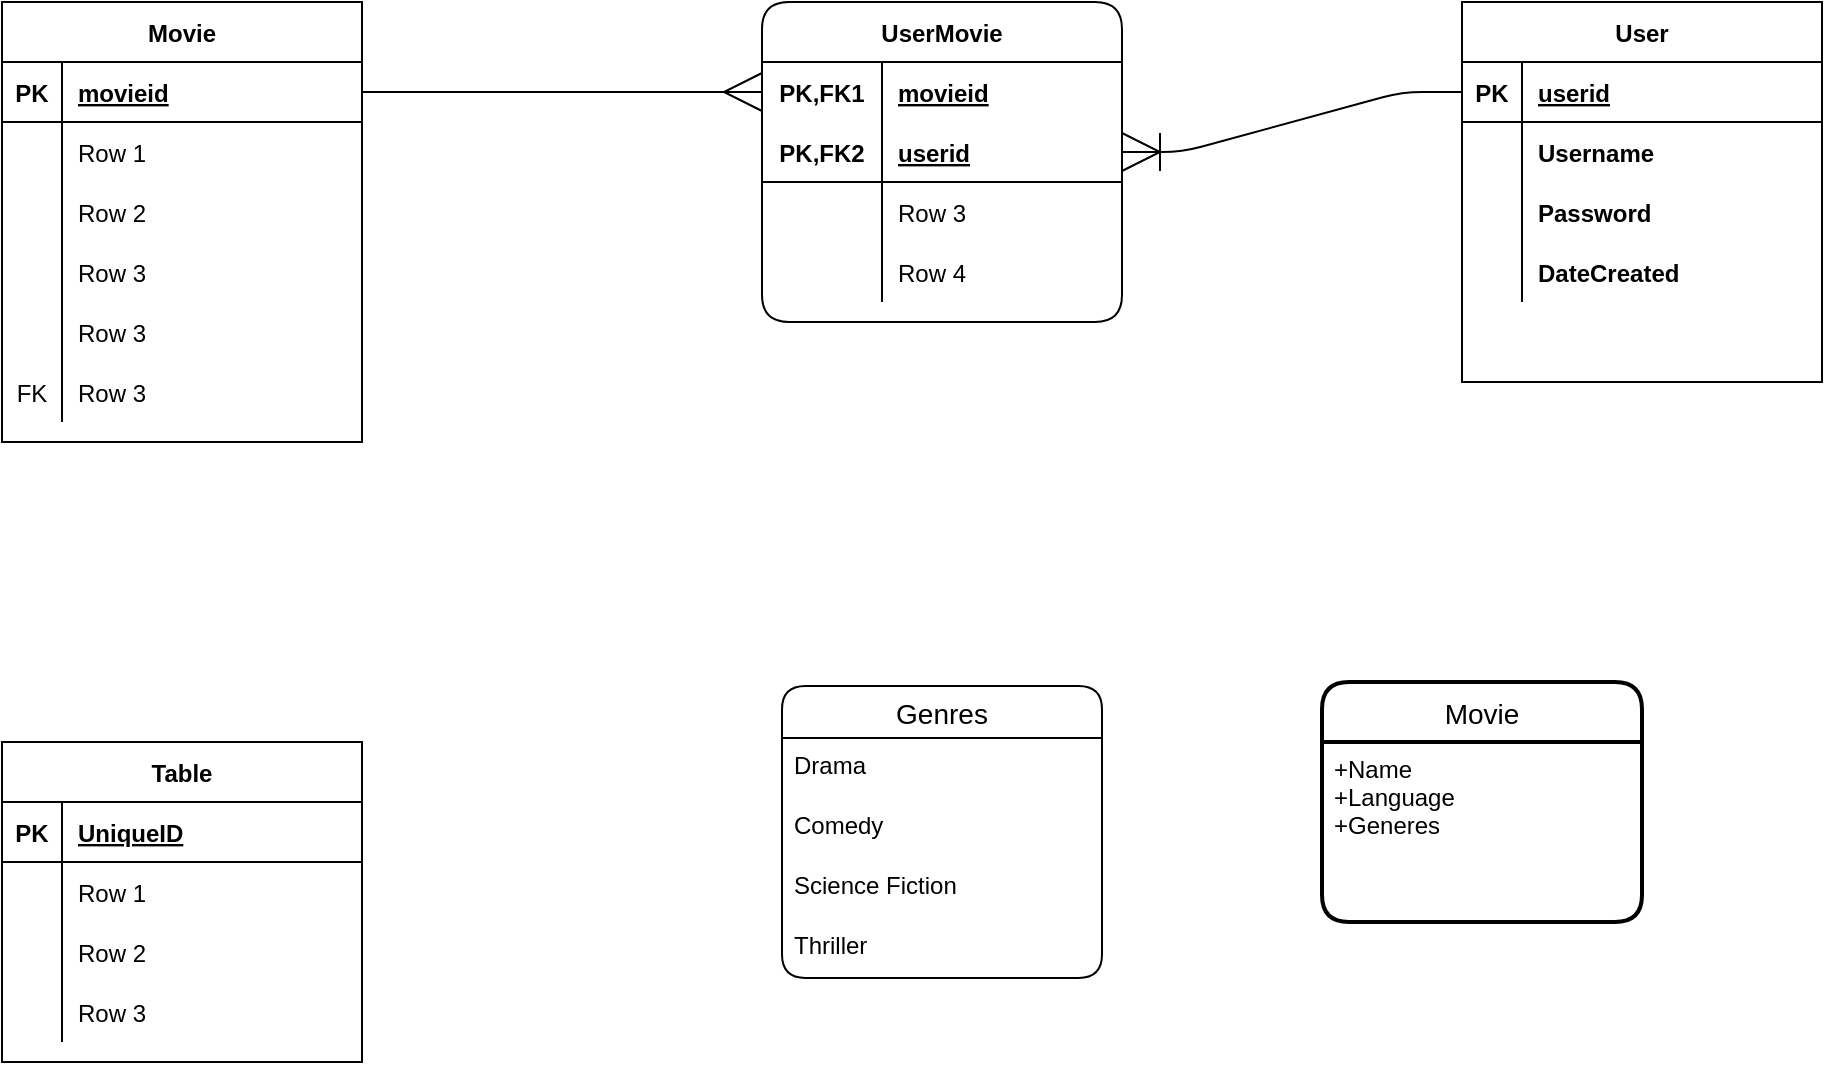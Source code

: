 <mxfile version="14.0.0" type="github">
  <diagram id="R2lEEEUBdFMjLlhIrx00" name="Page-1">
    <mxGraphModel dx="1422" dy="761" grid="1" gridSize="10" guides="1" tooltips="1" connect="1" arrows="1" fold="1" page="1" pageScale="1" pageWidth="1100" pageHeight="850" math="0" shadow="0" extFonts="Permanent Marker^https://fonts.googleapis.com/css?family=Permanent+Marker">
      <root>
        <mxCell id="0" />
        <mxCell id="1" parent="0" />
        <mxCell id="WTn2_7kbj4TnZLWo-PTT-1" value="Movie" style="shape=table;startSize=30;container=1;collapsible=1;childLayout=tableLayout;fixedRows=1;rowLines=0;fontStyle=1;align=center;resizeLast=1;" vertex="1" parent="1">
          <mxGeometry x="70" y="170" width="180" height="220" as="geometry" />
        </mxCell>
        <mxCell id="WTn2_7kbj4TnZLWo-PTT-2" value="" style="shape=partialRectangle;collapsible=0;dropTarget=0;pointerEvents=0;fillColor=none;top=0;left=0;bottom=1;right=0;points=[[0,0.5],[1,0.5]];portConstraint=eastwest;" vertex="1" parent="WTn2_7kbj4TnZLWo-PTT-1">
          <mxGeometry y="30" width="180" height="30" as="geometry" />
        </mxCell>
        <mxCell id="WTn2_7kbj4TnZLWo-PTT-3" value="PK" style="shape=partialRectangle;connectable=0;fillColor=none;top=0;left=0;bottom=0;right=0;fontStyle=1;overflow=hidden;" vertex="1" parent="WTn2_7kbj4TnZLWo-PTT-2">
          <mxGeometry width="30" height="30" as="geometry" />
        </mxCell>
        <mxCell id="WTn2_7kbj4TnZLWo-PTT-4" value="movieid" style="shape=partialRectangle;connectable=0;fillColor=none;top=0;left=0;bottom=0;right=0;align=left;spacingLeft=6;fontStyle=5;overflow=hidden;" vertex="1" parent="WTn2_7kbj4TnZLWo-PTT-2">
          <mxGeometry x="30" width="150" height="30" as="geometry" />
        </mxCell>
        <mxCell id="WTn2_7kbj4TnZLWo-PTT-5" value="" style="shape=partialRectangle;collapsible=0;dropTarget=0;pointerEvents=0;fillColor=none;top=0;left=0;bottom=0;right=0;points=[[0,0.5],[1,0.5]];portConstraint=eastwest;" vertex="1" parent="WTn2_7kbj4TnZLWo-PTT-1">
          <mxGeometry y="60" width="180" height="30" as="geometry" />
        </mxCell>
        <mxCell id="WTn2_7kbj4TnZLWo-PTT-6" value="" style="shape=partialRectangle;connectable=0;fillColor=none;top=0;left=0;bottom=0;right=0;editable=1;overflow=hidden;" vertex="1" parent="WTn2_7kbj4TnZLWo-PTT-5">
          <mxGeometry width="30" height="30" as="geometry" />
        </mxCell>
        <mxCell id="WTn2_7kbj4TnZLWo-PTT-7" value="Row 1" style="shape=partialRectangle;connectable=0;fillColor=none;top=0;left=0;bottom=0;right=0;align=left;spacingLeft=6;overflow=hidden;" vertex="1" parent="WTn2_7kbj4TnZLWo-PTT-5">
          <mxGeometry x="30" width="150" height="30" as="geometry" />
        </mxCell>
        <mxCell id="WTn2_7kbj4TnZLWo-PTT-8" value="" style="shape=partialRectangle;collapsible=0;dropTarget=0;pointerEvents=0;fillColor=none;top=0;left=0;bottom=0;right=0;points=[[0,0.5],[1,0.5]];portConstraint=eastwest;" vertex="1" parent="WTn2_7kbj4TnZLWo-PTT-1">
          <mxGeometry y="90" width="180" height="30" as="geometry" />
        </mxCell>
        <mxCell id="WTn2_7kbj4TnZLWo-PTT-9" value="" style="shape=partialRectangle;connectable=0;fillColor=none;top=0;left=0;bottom=0;right=0;editable=1;overflow=hidden;" vertex="1" parent="WTn2_7kbj4TnZLWo-PTT-8">
          <mxGeometry width="30" height="30" as="geometry" />
        </mxCell>
        <mxCell id="WTn2_7kbj4TnZLWo-PTT-10" value="Row 2" style="shape=partialRectangle;connectable=0;fillColor=none;top=0;left=0;bottom=0;right=0;align=left;spacingLeft=6;overflow=hidden;" vertex="1" parent="WTn2_7kbj4TnZLWo-PTT-8">
          <mxGeometry x="30" width="150" height="30" as="geometry" />
        </mxCell>
        <mxCell id="WTn2_7kbj4TnZLWo-PTT-11" value="" style="shape=partialRectangle;collapsible=0;dropTarget=0;pointerEvents=0;fillColor=none;top=0;left=0;bottom=0;right=0;points=[[0,0.5],[1,0.5]];portConstraint=eastwest;" vertex="1" parent="WTn2_7kbj4TnZLWo-PTT-1">
          <mxGeometry y="120" width="180" height="30" as="geometry" />
        </mxCell>
        <mxCell id="WTn2_7kbj4TnZLWo-PTT-12" value="" style="shape=partialRectangle;connectable=0;fillColor=none;top=0;left=0;bottom=0;right=0;editable=1;overflow=hidden;" vertex="1" parent="WTn2_7kbj4TnZLWo-PTT-11">
          <mxGeometry width="30" height="30" as="geometry" />
        </mxCell>
        <mxCell id="WTn2_7kbj4TnZLWo-PTT-13" value="Row 3" style="shape=partialRectangle;connectable=0;fillColor=none;top=0;left=0;bottom=0;right=0;align=left;spacingLeft=6;overflow=hidden;" vertex="1" parent="WTn2_7kbj4TnZLWo-PTT-11">
          <mxGeometry x="30" width="150" height="30" as="geometry" />
        </mxCell>
        <mxCell id="WTn2_7kbj4TnZLWo-PTT-56" value="" style="shape=partialRectangle;collapsible=0;dropTarget=0;pointerEvents=0;fillColor=none;top=0;left=0;bottom=0;right=0;points=[[0,0.5],[1,0.5]];portConstraint=eastwest;" vertex="1" parent="WTn2_7kbj4TnZLWo-PTT-1">
          <mxGeometry y="150" width="180" height="30" as="geometry" />
        </mxCell>
        <mxCell id="WTn2_7kbj4TnZLWo-PTT-57" value="" style="shape=partialRectangle;connectable=0;fillColor=none;top=0;left=0;bottom=0;right=0;editable=1;overflow=hidden;" vertex="1" parent="WTn2_7kbj4TnZLWo-PTT-56">
          <mxGeometry width="30" height="30" as="geometry" />
        </mxCell>
        <mxCell id="WTn2_7kbj4TnZLWo-PTT-58" value="Row 3" style="shape=partialRectangle;connectable=0;fillColor=none;top=0;left=0;bottom=0;right=0;align=left;spacingLeft=6;overflow=hidden;" vertex="1" parent="WTn2_7kbj4TnZLWo-PTT-56">
          <mxGeometry x="30" width="150" height="30" as="geometry" />
        </mxCell>
        <mxCell id="WTn2_7kbj4TnZLWo-PTT-60" value="" style="shape=partialRectangle;collapsible=0;dropTarget=0;pointerEvents=0;fillColor=none;top=0;left=0;bottom=0;right=0;points=[[0,0.5],[1,0.5]];portConstraint=eastwest;" vertex="1" parent="WTn2_7kbj4TnZLWo-PTT-1">
          <mxGeometry y="180" width="180" height="30" as="geometry" />
        </mxCell>
        <mxCell id="WTn2_7kbj4TnZLWo-PTT-61" value="FK" style="shape=partialRectangle;connectable=0;fillColor=none;top=0;left=0;bottom=0;right=0;editable=1;overflow=hidden;" vertex="1" parent="WTn2_7kbj4TnZLWo-PTT-60">
          <mxGeometry width="30" height="30" as="geometry" />
        </mxCell>
        <mxCell id="WTn2_7kbj4TnZLWo-PTT-62" value="Row 3" style="shape=partialRectangle;connectable=0;fillColor=none;top=0;left=0;bottom=0;right=0;align=left;spacingLeft=6;overflow=hidden;" vertex="1" parent="WTn2_7kbj4TnZLWo-PTT-60">
          <mxGeometry x="30" width="150" height="30" as="geometry" />
        </mxCell>
        <mxCell id="WTn2_7kbj4TnZLWo-PTT-27" value="User" style="shape=table;startSize=30;container=1;collapsible=1;childLayout=tableLayout;fixedRows=1;rowLines=0;fontStyle=1;align=center;resizeLast=1;" vertex="1" parent="1">
          <mxGeometry x="800" y="170" width="180" height="190" as="geometry" />
        </mxCell>
        <mxCell id="WTn2_7kbj4TnZLWo-PTT-28" value="" style="shape=partialRectangle;collapsible=0;dropTarget=0;pointerEvents=0;fillColor=none;top=0;left=0;bottom=1;right=0;points=[[0,0.5],[1,0.5]];portConstraint=eastwest;" vertex="1" parent="WTn2_7kbj4TnZLWo-PTT-27">
          <mxGeometry y="30" width="180" height="30" as="geometry" />
        </mxCell>
        <mxCell id="WTn2_7kbj4TnZLWo-PTT-29" value="PK" style="shape=partialRectangle;connectable=0;fillColor=none;top=0;left=0;bottom=0;right=0;fontStyle=1;overflow=hidden;" vertex="1" parent="WTn2_7kbj4TnZLWo-PTT-28">
          <mxGeometry width="30" height="30" as="geometry" />
        </mxCell>
        <mxCell id="WTn2_7kbj4TnZLWo-PTT-30" value="userid" style="shape=partialRectangle;connectable=0;fillColor=none;top=0;left=0;bottom=0;right=0;align=left;spacingLeft=6;fontStyle=5;overflow=hidden;" vertex="1" parent="WTn2_7kbj4TnZLWo-PTT-28">
          <mxGeometry x="30" width="150" height="30" as="geometry" />
        </mxCell>
        <mxCell id="WTn2_7kbj4TnZLWo-PTT-31" value="" style="shape=partialRectangle;collapsible=0;dropTarget=0;pointerEvents=0;fillColor=none;top=0;left=0;bottom=0;right=0;points=[[0,0.5],[1,0.5]];portConstraint=eastwest;" vertex="1" parent="WTn2_7kbj4TnZLWo-PTT-27">
          <mxGeometry y="60" width="180" height="30" as="geometry" />
        </mxCell>
        <mxCell id="WTn2_7kbj4TnZLWo-PTT-32" value="" style="shape=partialRectangle;connectable=0;fillColor=none;top=0;left=0;bottom=0;right=0;editable=1;overflow=hidden;" vertex="1" parent="WTn2_7kbj4TnZLWo-PTT-31">
          <mxGeometry width="30" height="30" as="geometry" />
        </mxCell>
        <mxCell id="WTn2_7kbj4TnZLWo-PTT-33" value="Username" style="shape=partialRectangle;connectable=0;fillColor=none;top=0;left=0;bottom=0;right=0;align=left;spacingLeft=6;overflow=hidden;fontStyle=1" vertex="1" parent="WTn2_7kbj4TnZLWo-PTT-31">
          <mxGeometry x="30" width="150" height="30" as="geometry" />
        </mxCell>
        <mxCell id="WTn2_7kbj4TnZLWo-PTT-34" value="" style="shape=partialRectangle;collapsible=0;dropTarget=0;pointerEvents=0;fillColor=none;top=0;left=0;bottom=0;right=0;points=[[0,0.5],[1,0.5]];portConstraint=eastwest;" vertex="1" parent="WTn2_7kbj4TnZLWo-PTT-27">
          <mxGeometry y="90" width="180" height="30" as="geometry" />
        </mxCell>
        <mxCell id="WTn2_7kbj4TnZLWo-PTT-35" value="" style="shape=partialRectangle;connectable=0;fillColor=none;top=0;left=0;bottom=0;right=0;editable=1;overflow=hidden;" vertex="1" parent="WTn2_7kbj4TnZLWo-PTT-34">
          <mxGeometry width="30" height="30" as="geometry" />
        </mxCell>
        <mxCell id="WTn2_7kbj4TnZLWo-PTT-36" value="Password" style="shape=partialRectangle;connectable=0;fillColor=none;top=0;left=0;bottom=0;right=0;align=left;spacingLeft=6;overflow=hidden;fontStyle=1" vertex="1" parent="WTn2_7kbj4TnZLWo-PTT-34">
          <mxGeometry x="30" width="150" height="30" as="geometry" />
        </mxCell>
        <mxCell id="WTn2_7kbj4TnZLWo-PTT-37" value="" style="shape=partialRectangle;collapsible=0;dropTarget=0;pointerEvents=0;fillColor=none;top=0;left=0;bottom=0;right=0;points=[[0,0.5],[1,0.5]];portConstraint=eastwest;" vertex="1" parent="WTn2_7kbj4TnZLWo-PTT-27">
          <mxGeometry y="120" width="180" height="30" as="geometry" />
        </mxCell>
        <mxCell id="WTn2_7kbj4TnZLWo-PTT-38" value="" style="shape=partialRectangle;connectable=0;fillColor=none;top=0;left=0;bottom=0;right=0;editable=1;overflow=hidden;" vertex="1" parent="WTn2_7kbj4TnZLWo-PTT-37">
          <mxGeometry width="30" height="30" as="geometry" />
        </mxCell>
        <mxCell id="WTn2_7kbj4TnZLWo-PTT-39" value="DateCreated" style="shape=partialRectangle;connectable=0;fillColor=none;top=0;left=0;bottom=0;right=0;align=left;spacingLeft=6;overflow=hidden;fontStyle=1" vertex="1" parent="WTn2_7kbj4TnZLWo-PTT-37">
          <mxGeometry x="30" width="150" height="30" as="geometry" />
        </mxCell>
        <mxCell id="WTn2_7kbj4TnZLWo-PTT-40" value="Table" style="shape=table;startSize=30;container=1;collapsible=1;childLayout=tableLayout;fixedRows=1;rowLines=0;fontStyle=1;align=center;resizeLast=1;" vertex="1" parent="1">
          <mxGeometry x="70" y="540" width="180" height="160" as="geometry" />
        </mxCell>
        <mxCell id="WTn2_7kbj4TnZLWo-PTT-41" value="" style="shape=partialRectangle;collapsible=0;dropTarget=0;pointerEvents=0;fillColor=none;top=0;left=0;bottom=1;right=0;points=[[0,0.5],[1,0.5]];portConstraint=eastwest;" vertex="1" parent="WTn2_7kbj4TnZLWo-PTT-40">
          <mxGeometry y="30" width="180" height="30" as="geometry" />
        </mxCell>
        <mxCell id="WTn2_7kbj4TnZLWo-PTT-42" value="PK" style="shape=partialRectangle;connectable=0;fillColor=none;top=0;left=0;bottom=0;right=0;fontStyle=1;overflow=hidden;" vertex="1" parent="WTn2_7kbj4TnZLWo-PTT-41">
          <mxGeometry width="30" height="30" as="geometry" />
        </mxCell>
        <mxCell id="WTn2_7kbj4TnZLWo-PTT-43" value="UniqueID" style="shape=partialRectangle;connectable=0;fillColor=none;top=0;left=0;bottom=0;right=0;align=left;spacingLeft=6;fontStyle=5;overflow=hidden;" vertex="1" parent="WTn2_7kbj4TnZLWo-PTT-41">
          <mxGeometry x="30" width="150" height="30" as="geometry" />
        </mxCell>
        <mxCell id="WTn2_7kbj4TnZLWo-PTT-44" value="" style="shape=partialRectangle;collapsible=0;dropTarget=0;pointerEvents=0;fillColor=none;top=0;left=0;bottom=0;right=0;points=[[0,0.5],[1,0.5]];portConstraint=eastwest;" vertex="1" parent="WTn2_7kbj4TnZLWo-PTT-40">
          <mxGeometry y="60" width="180" height="30" as="geometry" />
        </mxCell>
        <mxCell id="WTn2_7kbj4TnZLWo-PTT-45" value="" style="shape=partialRectangle;connectable=0;fillColor=none;top=0;left=0;bottom=0;right=0;editable=1;overflow=hidden;" vertex="1" parent="WTn2_7kbj4TnZLWo-PTT-44">
          <mxGeometry width="30" height="30" as="geometry" />
        </mxCell>
        <mxCell id="WTn2_7kbj4TnZLWo-PTT-46" value="Row 1" style="shape=partialRectangle;connectable=0;fillColor=none;top=0;left=0;bottom=0;right=0;align=left;spacingLeft=6;overflow=hidden;" vertex="1" parent="WTn2_7kbj4TnZLWo-PTT-44">
          <mxGeometry x="30" width="150" height="30" as="geometry" />
        </mxCell>
        <mxCell id="WTn2_7kbj4TnZLWo-PTT-47" value="" style="shape=partialRectangle;collapsible=0;dropTarget=0;pointerEvents=0;fillColor=none;top=0;left=0;bottom=0;right=0;points=[[0,0.5],[1,0.5]];portConstraint=eastwest;" vertex="1" parent="WTn2_7kbj4TnZLWo-PTT-40">
          <mxGeometry y="90" width="180" height="30" as="geometry" />
        </mxCell>
        <mxCell id="WTn2_7kbj4TnZLWo-PTT-48" value="" style="shape=partialRectangle;connectable=0;fillColor=none;top=0;left=0;bottom=0;right=0;editable=1;overflow=hidden;" vertex="1" parent="WTn2_7kbj4TnZLWo-PTT-47">
          <mxGeometry width="30" height="30" as="geometry" />
        </mxCell>
        <mxCell id="WTn2_7kbj4TnZLWo-PTT-49" value="Row 2" style="shape=partialRectangle;connectable=0;fillColor=none;top=0;left=0;bottom=0;right=0;align=left;spacingLeft=6;overflow=hidden;" vertex="1" parent="WTn2_7kbj4TnZLWo-PTT-47">
          <mxGeometry x="30" width="150" height="30" as="geometry" />
        </mxCell>
        <mxCell id="WTn2_7kbj4TnZLWo-PTT-50" value="" style="shape=partialRectangle;collapsible=0;dropTarget=0;pointerEvents=0;fillColor=none;top=0;left=0;bottom=0;right=0;points=[[0,0.5],[1,0.5]];portConstraint=eastwest;" vertex="1" parent="WTn2_7kbj4TnZLWo-PTT-40">
          <mxGeometry y="120" width="180" height="30" as="geometry" />
        </mxCell>
        <mxCell id="WTn2_7kbj4TnZLWo-PTT-51" value="" style="shape=partialRectangle;connectable=0;fillColor=none;top=0;left=0;bottom=0;right=0;editable=1;overflow=hidden;" vertex="1" parent="WTn2_7kbj4TnZLWo-PTT-50">
          <mxGeometry width="30" height="30" as="geometry" />
        </mxCell>
        <mxCell id="WTn2_7kbj4TnZLWo-PTT-52" value="Row 3" style="shape=partialRectangle;connectable=0;fillColor=none;top=0;left=0;bottom=0;right=0;align=left;spacingLeft=6;overflow=hidden;" vertex="1" parent="WTn2_7kbj4TnZLWo-PTT-50">
          <mxGeometry x="30" width="150" height="30" as="geometry" />
        </mxCell>
        <mxCell id="WTn2_7kbj4TnZLWo-PTT-66" value="UserMovie" style="shape=table;startSize=30;container=1;collapsible=1;childLayout=tableLayout;fixedRows=1;rowLines=0;fontStyle=1;align=center;resizeLast=1;rounded=1;" vertex="1" parent="1">
          <mxGeometry x="450" y="170" width="180" height="160" as="geometry" />
        </mxCell>
        <mxCell id="WTn2_7kbj4TnZLWo-PTT-67" value="" style="shape=partialRectangle;collapsible=0;dropTarget=0;pointerEvents=0;fillColor=none;top=0;left=0;bottom=0;right=0;points=[[0,0.5],[1,0.5]];portConstraint=eastwest;" vertex="1" parent="WTn2_7kbj4TnZLWo-PTT-66">
          <mxGeometry y="30" width="180" height="30" as="geometry" />
        </mxCell>
        <mxCell id="WTn2_7kbj4TnZLWo-PTT-68" value="PK,FK1" style="shape=partialRectangle;connectable=0;fillColor=none;top=0;left=0;bottom=0;right=0;fontStyle=1;overflow=hidden;" vertex="1" parent="WTn2_7kbj4TnZLWo-PTT-67">
          <mxGeometry width="60" height="30" as="geometry" />
        </mxCell>
        <mxCell id="WTn2_7kbj4TnZLWo-PTT-69" value="movieid" style="shape=partialRectangle;connectable=0;fillColor=none;top=0;left=0;bottom=0;right=0;align=left;spacingLeft=6;fontStyle=5;overflow=hidden;" vertex="1" parent="WTn2_7kbj4TnZLWo-PTT-67">
          <mxGeometry x="60" width="120" height="30" as="geometry" />
        </mxCell>
        <mxCell id="WTn2_7kbj4TnZLWo-PTT-70" value="" style="shape=partialRectangle;collapsible=0;dropTarget=0;pointerEvents=0;fillColor=none;top=0;left=0;bottom=1;right=0;points=[[0,0.5],[1,0.5]];portConstraint=eastwest;" vertex="1" parent="WTn2_7kbj4TnZLWo-PTT-66">
          <mxGeometry y="60" width="180" height="30" as="geometry" />
        </mxCell>
        <mxCell id="WTn2_7kbj4TnZLWo-PTT-71" value="PK,FK2" style="shape=partialRectangle;connectable=0;fillColor=none;top=0;left=0;bottom=0;right=0;fontStyle=1;overflow=hidden;" vertex="1" parent="WTn2_7kbj4TnZLWo-PTT-70">
          <mxGeometry width="60" height="30" as="geometry" />
        </mxCell>
        <mxCell id="WTn2_7kbj4TnZLWo-PTT-72" value="userid" style="shape=partialRectangle;connectable=0;fillColor=none;top=0;left=0;bottom=0;right=0;align=left;spacingLeft=6;fontStyle=5;overflow=hidden;" vertex="1" parent="WTn2_7kbj4TnZLWo-PTT-70">
          <mxGeometry x="60" width="120" height="30" as="geometry" />
        </mxCell>
        <mxCell id="WTn2_7kbj4TnZLWo-PTT-73" value="" style="shape=partialRectangle;collapsible=0;dropTarget=0;pointerEvents=0;fillColor=none;top=0;left=0;bottom=0;right=0;points=[[0,0.5],[1,0.5]];portConstraint=eastwest;" vertex="1" parent="WTn2_7kbj4TnZLWo-PTT-66">
          <mxGeometry y="90" width="180" height="30" as="geometry" />
        </mxCell>
        <mxCell id="WTn2_7kbj4TnZLWo-PTT-74" value="" style="shape=partialRectangle;connectable=0;fillColor=none;top=0;left=0;bottom=0;right=0;editable=1;overflow=hidden;" vertex="1" parent="WTn2_7kbj4TnZLWo-PTT-73">
          <mxGeometry width="60" height="30" as="geometry" />
        </mxCell>
        <mxCell id="WTn2_7kbj4TnZLWo-PTT-75" value="Row 3" style="shape=partialRectangle;connectable=0;fillColor=none;top=0;left=0;bottom=0;right=0;align=left;spacingLeft=6;overflow=hidden;" vertex="1" parent="WTn2_7kbj4TnZLWo-PTT-73">
          <mxGeometry x="60" width="120" height="30" as="geometry" />
        </mxCell>
        <mxCell id="WTn2_7kbj4TnZLWo-PTT-76" value="" style="shape=partialRectangle;collapsible=0;dropTarget=0;pointerEvents=0;fillColor=none;top=0;left=0;bottom=0;right=0;points=[[0,0.5],[1,0.5]];portConstraint=eastwest;" vertex="1" parent="WTn2_7kbj4TnZLWo-PTT-66">
          <mxGeometry y="120" width="180" height="30" as="geometry" />
        </mxCell>
        <mxCell id="WTn2_7kbj4TnZLWo-PTT-77" value="" style="shape=partialRectangle;connectable=0;fillColor=none;top=0;left=0;bottom=0;right=0;editable=1;overflow=hidden;" vertex="1" parent="WTn2_7kbj4TnZLWo-PTT-76">
          <mxGeometry width="60" height="30" as="geometry" />
        </mxCell>
        <mxCell id="WTn2_7kbj4TnZLWo-PTT-78" value="Row 4" style="shape=partialRectangle;connectable=0;fillColor=none;top=0;left=0;bottom=0;right=0;align=left;spacingLeft=6;overflow=hidden;" vertex="1" parent="WTn2_7kbj4TnZLWo-PTT-76">
          <mxGeometry x="60" width="120" height="30" as="geometry" />
        </mxCell>
        <mxCell id="WTn2_7kbj4TnZLWo-PTT-80" value="" style="edgeStyle=entityRelationEdgeStyle;fontSize=12;html=1;endArrow=ERmany;endSize=17;exitX=1;exitY=0.5;exitDx=0;exitDy=0;entryX=0;entryY=0.5;entryDx=0;entryDy=0;endFill=0;" edge="1" parent="1" source="WTn2_7kbj4TnZLWo-PTT-2" target="WTn2_7kbj4TnZLWo-PTT-67">
          <mxGeometry width="100" height="100" relative="1" as="geometry">
            <mxPoint x="560" y="630" as="sourcePoint" />
            <mxPoint x="560" y="410" as="targetPoint" />
          </mxGeometry>
        </mxCell>
        <mxCell id="WTn2_7kbj4TnZLWo-PTT-81" value="" style="edgeStyle=entityRelationEdgeStyle;fontSize=12;html=1;endArrow=ERoneToMany;exitX=0;exitY=0.5;exitDx=0;exitDy=0;entryX=1;entryY=0.5;entryDx=0;entryDy=0;endSize=17;" edge="1" parent="1" source="WTn2_7kbj4TnZLWo-PTT-28" target="WTn2_7kbj4TnZLWo-PTT-70">
          <mxGeometry width="100" height="100" relative="1" as="geometry">
            <mxPoint x="770" y="540" as="sourcePoint" />
            <mxPoint x="870" y="440" as="targetPoint" />
          </mxGeometry>
        </mxCell>
        <mxCell id="WTn2_7kbj4TnZLWo-PTT-82" value="Movie" style="swimlane;childLayout=stackLayout;horizontal=1;startSize=30;horizontalStack=0;rounded=1;fontSize=14;fontStyle=0;strokeWidth=2;resizeParent=0;resizeLast=1;shadow=0;dashed=0;align=center;" vertex="1" parent="1">
          <mxGeometry x="730" y="510" width="160" height="120" as="geometry" />
        </mxCell>
        <mxCell id="WTn2_7kbj4TnZLWo-PTT-83" value="+Name&#xa;+Language&#xa;+Generes" style="align=left;strokeColor=none;fillColor=none;spacingLeft=4;fontSize=12;verticalAlign=top;resizable=0;rotatable=0;part=1;" vertex="1" parent="WTn2_7kbj4TnZLWo-PTT-82">
          <mxGeometry y="30" width="160" height="90" as="geometry" />
        </mxCell>
        <mxCell id="WTn2_7kbj4TnZLWo-PTT-88" value="Genres" style="swimlane;fontStyle=0;childLayout=stackLayout;horizontal=1;startSize=26;horizontalStack=0;resizeParent=1;resizeParentMax=0;resizeLast=0;collapsible=1;marginBottom=0;align=center;fontSize=14;rounded=1;" vertex="1" parent="1">
          <mxGeometry x="460" y="512" width="160" height="146" as="geometry" />
        </mxCell>
        <mxCell id="WTn2_7kbj4TnZLWo-PTT-89" value="Drama" style="text;strokeColor=none;fillColor=none;spacingLeft=4;spacingRight=4;overflow=hidden;rotatable=0;points=[[0,0.5],[1,0.5]];portConstraint=eastwest;fontSize=12;" vertex="1" parent="WTn2_7kbj4TnZLWo-PTT-88">
          <mxGeometry y="26" width="160" height="30" as="geometry" />
        </mxCell>
        <mxCell id="WTn2_7kbj4TnZLWo-PTT-90" value="Comedy" style="text;strokeColor=none;fillColor=none;spacingLeft=4;spacingRight=4;overflow=hidden;rotatable=0;points=[[0,0.5],[1,0.5]];portConstraint=eastwest;fontSize=12;" vertex="1" parent="WTn2_7kbj4TnZLWo-PTT-88">
          <mxGeometry y="56" width="160" height="30" as="geometry" />
        </mxCell>
        <mxCell id="WTn2_7kbj4TnZLWo-PTT-91" value="Science Fiction" style="text;strokeColor=none;fillColor=none;spacingLeft=4;spacingRight=4;overflow=hidden;rotatable=0;points=[[0,0.5],[1,0.5]];portConstraint=eastwest;fontSize=12;" vertex="1" parent="WTn2_7kbj4TnZLWo-PTT-88">
          <mxGeometry y="86" width="160" height="30" as="geometry" />
        </mxCell>
        <mxCell id="WTn2_7kbj4TnZLWo-PTT-92" value="Thriller" style="text;strokeColor=none;fillColor=none;spacingLeft=4;spacingRight=4;overflow=hidden;rotatable=0;points=[[0,0.5],[1,0.5]];portConstraint=eastwest;fontSize=12;" vertex="1" parent="WTn2_7kbj4TnZLWo-PTT-88">
          <mxGeometry y="116" width="160" height="30" as="geometry" />
        </mxCell>
      </root>
    </mxGraphModel>
  </diagram>
</mxfile>
